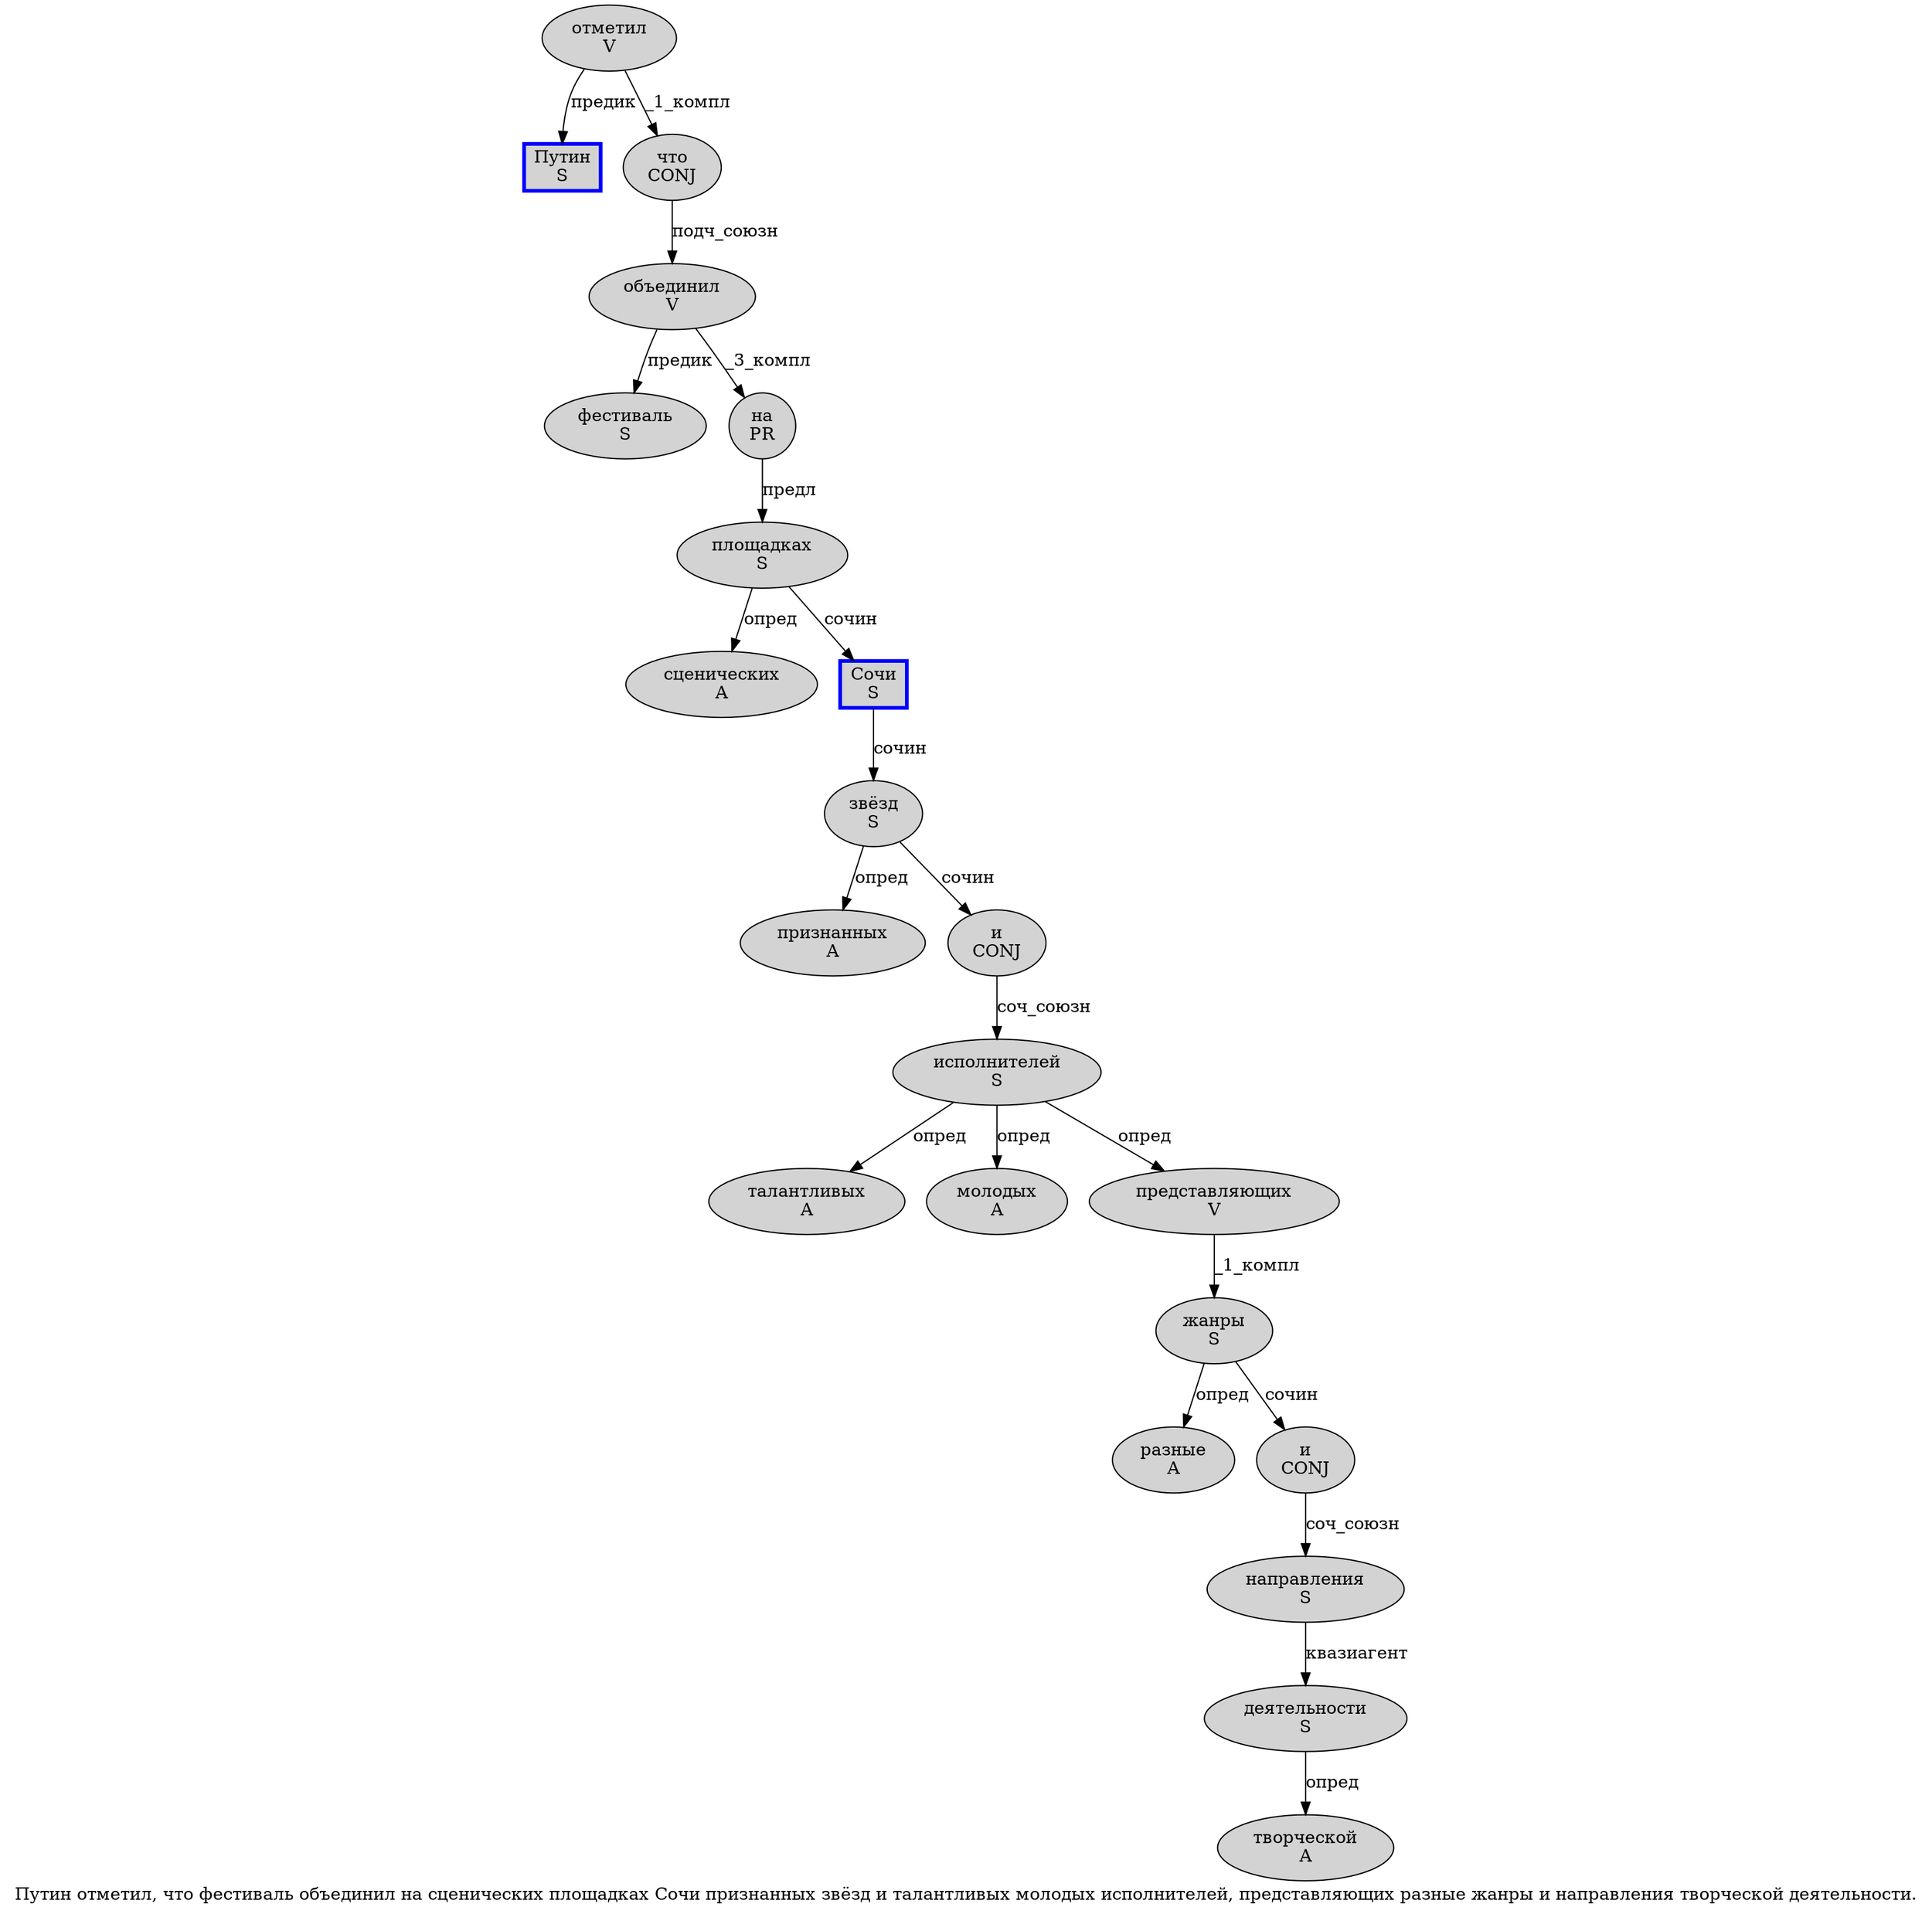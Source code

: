 digraph SENTENCE_1235 {
	graph [label="Путин отметил, что фестиваль объединил на сценических площадках Сочи признанных звёзд и талантливых молодых исполнителей, представляющих разные жанры и направления творческой деятельности."]
	node [style=filled]
		0 [label="Путин
S" color=blue fillcolor=lightgray penwidth=3 shape=box]
		1 [label="отметил
V" color="" fillcolor=lightgray penwidth=1 shape=ellipse]
		3 [label="что
CONJ" color="" fillcolor=lightgray penwidth=1 shape=ellipse]
		4 [label="фестиваль
S" color="" fillcolor=lightgray penwidth=1 shape=ellipse]
		5 [label="объединил
V" color="" fillcolor=lightgray penwidth=1 shape=ellipse]
		6 [label="на
PR" color="" fillcolor=lightgray penwidth=1 shape=ellipse]
		7 [label="сценических
A" color="" fillcolor=lightgray penwidth=1 shape=ellipse]
		8 [label="площадках
S" color="" fillcolor=lightgray penwidth=1 shape=ellipse]
		9 [label="Сочи
S" color=blue fillcolor=lightgray penwidth=3 shape=box]
		10 [label="признанных
A" color="" fillcolor=lightgray penwidth=1 shape=ellipse]
		11 [label="звёзд
S" color="" fillcolor=lightgray penwidth=1 shape=ellipse]
		12 [label="и
CONJ" color="" fillcolor=lightgray penwidth=1 shape=ellipse]
		13 [label="талантливых
A" color="" fillcolor=lightgray penwidth=1 shape=ellipse]
		14 [label="молодых
A" color="" fillcolor=lightgray penwidth=1 shape=ellipse]
		15 [label="исполнителей
S" color="" fillcolor=lightgray penwidth=1 shape=ellipse]
		17 [label="представляющих
V" color="" fillcolor=lightgray penwidth=1 shape=ellipse]
		18 [label="разные
A" color="" fillcolor=lightgray penwidth=1 shape=ellipse]
		19 [label="жанры
S" color="" fillcolor=lightgray penwidth=1 shape=ellipse]
		20 [label="и
CONJ" color="" fillcolor=lightgray penwidth=1 shape=ellipse]
		21 [label="направления
S" color="" fillcolor=lightgray penwidth=1 shape=ellipse]
		22 [label="творческой
A" color="" fillcolor=lightgray penwidth=1 shape=ellipse]
		23 [label="деятельности
S" color="" fillcolor=lightgray penwidth=1 shape=ellipse]
			12 -> 15 [label="соч_союзн"]
			23 -> 22 [label="опред"]
			11 -> 10 [label="опред"]
			11 -> 12 [label="сочин"]
			1 -> 0 [label="предик"]
			1 -> 3 [label="_1_компл"]
			6 -> 8 [label="предл"]
			3 -> 5 [label="подч_союзн"]
			17 -> 19 [label="_1_компл"]
			19 -> 18 [label="опред"]
			19 -> 20 [label="сочин"]
			9 -> 11 [label="сочин"]
			5 -> 4 [label="предик"]
			5 -> 6 [label="_3_компл"]
			15 -> 13 [label="опред"]
			15 -> 14 [label="опред"]
			15 -> 17 [label="опред"]
			8 -> 7 [label="опред"]
			8 -> 9 [label="сочин"]
			21 -> 23 [label="квазиагент"]
			20 -> 21 [label="соч_союзн"]
}